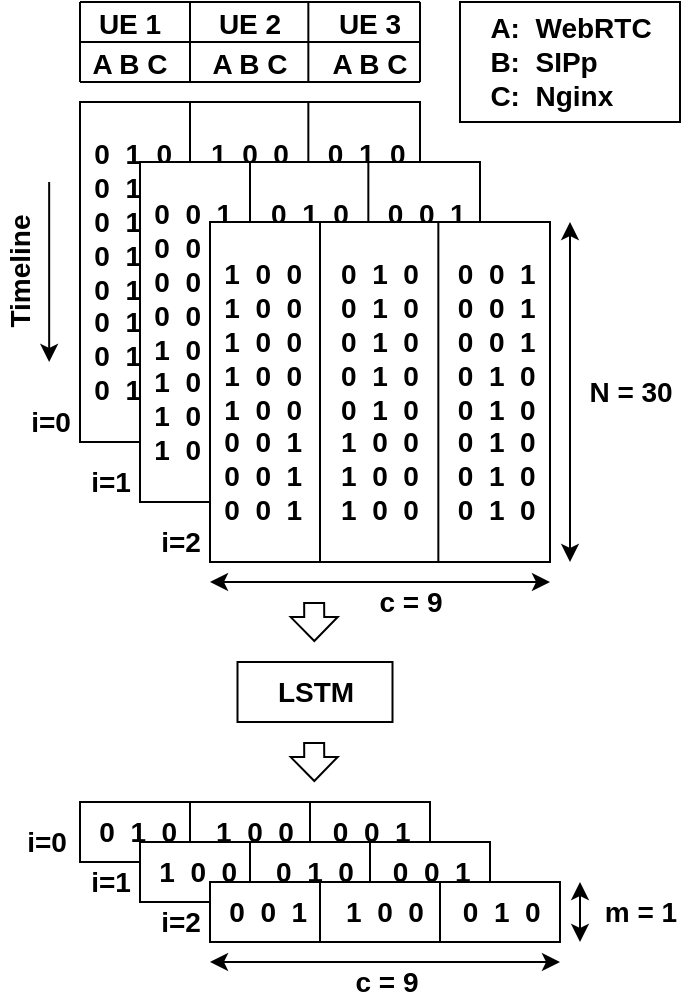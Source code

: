 <mxfile version="16.0.3"><diagram id="xD3w5QoNFHMpNcNvKEg1" name="Page-1"><mxGraphModel dx="1049" dy="416" grid="1" gridSize="10" guides="1" tooltips="1" connect="1" arrows="1" fold="1" page="1" pageScale="1" pageWidth="850" pageHeight="1100" math="0" shadow="0"><root><mxCell id="0"/><mxCell id="1" parent="0"/><mxCell id="xb8SasmpWgVfSarhNddj-1" value="&lt;div&gt;&lt;font style=&quot;font-size: 14px&quot;&gt;&lt;b&gt;0&amp;nbsp; 1&amp;nbsp; 0 &amp;nbsp; &amp;nbsp; 1&amp;nbsp; 0&amp;nbsp; 0 &amp;nbsp; &amp;nbsp; 0&amp;nbsp; 1&amp;nbsp; 0&lt;/b&gt;&lt;br&gt;&lt;/font&gt;&lt;/div&gt;&lt;div&gt;&lt;font style=&quot;font-size: 14px&quot;&gt;&lt;b&gt;0&amp;nbsp; 1&amp;nbsp; 0 &amp;nbsp; &amp;nbsp; 1&amp;nbsp; 0&amp;nbsp; 0 &amp;nbsp; &amp;nbsp; 0&amp;nbsp; 1&amp;nbsp; 0&lt;br&gt;&lt;/b&gt;&lt;/font&gt;&lt;/div&gt;&lt;div&gt;&lt;font style=&quot;font-size: 14px&quot;&gt;&lt;b&gt;0&amp;nbsp; 1&amp;nbsp; 0 &amp;nbsp; &amp;nbsp; 1&amp;nbsp; 0&amp;nbsp; 0 &amp;nbsp; &amp;nbsp; 0&amp;nbsp; 1&amp;nbsp; 0&lt;br&gt;&lt;/b&gt;&lt;/font&gt;&lt;/div&gt;&lt;div&gt;&lt;font style=&quot;font-size: 14px&quot;&gt;&lt;b&gt;0&amp;nbsp; 1&amp;nbsp; 0 &amp;nbsp; &amp;nbsp; 0&amp;nbsp; 1&amp;nbsp; 0 &amp;nbsp; &amp;nbsp; 0&amp;nbsp; 0&amp;nbsp; 1&lt;/b&gt;&lt;/font&gt;&lt;/div&gt;&lt;div&gt;&lt;font style=&quot;font-size: 14px&quot;&gt;&lt;b&gt;0&amp;nbsp; 1&amp;nbsp; 0 &amp;nbsp; &amp;nbsp; 0&amp;nbsp; 1&amp;nbsp; 0 &amp;nbsp; &amp;nbsp; 0&amp;nbsp; 0&amp;nbsp; 1&lt;/b&gt;&lt;/font&gt;&lt;/div&gt;&lt;div&gt;&lt;font style=&quot;font-size: 14px&quot;&gt;&lt;b&gt;0&amp;nbsp; 1&amp;nbsp; 0 &amp;nbsp; &amp;nbsp; 0&amp;nbsp; 1&amp;nbsp; 0 &amp;nbsp; &amp;nbsp; 0&amp;nbsp; 0&amp;nbsp; 1&lt;/b&gt;&lt;/font&gt;&lt;/div&gt;&lt;div&gt;&lt;font style=&quot;font-size: 14px&quot;&gt;&lt;b&gt;0&amp;nbsp; 1&amp;nbsp; 0 &amp;nbsp; &amp;nbsp; 0&amp;nbsp; 1&amp;nbsp; 0 &amp;nbsp; &amp;nbsp; 0&amp;nbsp; 0&amp;nbsp; 1&lt;/b&gt;&lt;/font&gt;&lt;/div&gt;&lt;div&gt;&lt;font style=&quot;font-size: 14px&quot;&gt;&lt;b&gt;0&amp;nbsp; 1&amp;nbsp; 0 &amp;nbsp; &amp;nbsp; 0&amp;nbsp; 1&amp;nbsp; 0 &amp;nbsp; &amp;nbsp; 0&amp;nbsp; 0&amp;nbsp; 1&lt;/b&gt;&lt;/font&gt;&lt;/div&gt;" style="whiteSpace=wrap;html=1;aspect=fixed;" vertex="1" parent="1"><mxGeometry x="120" y="160" width="170" height="170" as="geometry"/></mxCell><mxCell id="xb8SasmpWgVfSarhNddj-11" value="" style="endArrow=none;html=1;rounded=0;fontSize=18;" edge="1" parent="1"><mxGeometry width="50" height="50" relative="1" as="geometry"><mxPoint x="120" y="150" as="sourcePoint"/><mxPoint x="290" y="150" as="targetPoint"/></mxGeometry></mxCell><mxCell id="xb8SasmpWgVfSarhNddj-12" value="" style="endArrow=none;html=1;rounded=0;fontSize=18;" edge="1" parent="1"><mxGeometry width="50" height="50" relative="1" as="geometry"><mxPoint x="120" y="130" as="sourcePoint"/><mxPoint x="290" y="130" as="targetPoint"/></mxGeometry></mxCell><mxCell id="xb8SasmpWgVfSarhNddj-13" value="" style="endArrow=none;html=1;rounded=0;fontSize=18;" edge="1" parent="1"><mxGeometry width="50" height="50" relative="1" as="geometry"><mxPoint x="120" y="110" as="sourcePoint"/><mxPoint x="290" y="110" as="targetPoint"/></mxGeometry></mxCell><mxCell id="xb8SasmpWgVfSarhNddj-14" value="" style="endArrow=none;html=1;rounded=0;fontSize=18;" edge="1" parent="1"><mxGeometry width="50" height="50" relative="1" as="geometry"><mxPoint x="120" y="150" as="sourcePoint"/><mxPoint x="120" y="110" as="targetPoint"/></mxGeometry></mxCell><mxCell id="xb8SasmpWgVfSarhNddj-15" value="" style="endArrow=none;html=1;rounded=0;fontSize=18;" edge="1" parent="1"><mxGeometry width="50" height="50" relative="1" as="geometry"><mxPoint x="290.0" y="150" as="sourcePoint"/><mxPoint x="290.0" y="110" as="targetPoint"/></mxGeometry></mxCell><mxCell id="xb8SasmpWgVfSarhNddj-16" value="&lt;b&gt;&lt;font style=&quot;font-size: 14px&quot;&gt;UE 1&lt;/font&gt;&lt;/b&gt;" style="text;html=1;strokeColor=none;fillColor=none;align=center;verticalAlign=middle;whiteSpace=wrap;rounded=0;fontSize=18;" vertex="1" parent="1"><mxGeometry x="125" y="110" width="40" height="20" as="geometry"/></mxCell><mxCell id="xb8SasmpWgVfSarhNddj-17" value="&lt;b&gt;&lt;font style=&quot;font-size: 14px&quot;&gt;UE 2&lt;br&gt;&lt;/font&gt;&lt;/b&gt;" style="text;html=1;strokeColor=none;fillColor=none;align=center;verticalAlign=middle;whiteSpace=wrap;rounded=0;fontSize=18;" vertex="1" parent="1"><mxGeometry x="185" y="110" width="40" height="20" as="geometry"/></mxCell><mxCell id="xb8SasmpWgVfSarhNddj-18" value="&lt;b&gt;&lt;font style=&quot;font-size: 14px&quot;&gt;UE 3&lt;br&gt;&lt;/font&gt;&lt;/b&gt;" style="text;html=1;strokeColor=none;fillColor=none;align=center;verticalAlign=middle;whiteSpace=wrap;rounded=0;fontSize=18;" vertex="1" parent="1"><mxGeometry x="245" y="110" width="40" height="20" as="geometry"/></mxCell><mxCell id="xb8SasmpWgVfSarhNddj-20" value="&lt;b&gt;&lt;font style=&quot;font-size: 14px&quot;&gt;A B C&lt;/font&gt;&lt;/b&gt;" style="text;html=1;strokeColor=none;fillColor=none;align=center;verticalAlign=middle;whiteSpace=wrap;rounded=0;fontSize=18;" vertex="1" parent="1"><mxGeometry x="115" y="130" width="60" height="20" as="geometry"/></mxCell><mxCell id="xb8SasmpWgVfSarhNddj-21" value="&lt;b&gt;&lt;font style=&quot;font-size: 14px&quot;&gt;A B C&lt;/font&gt;&lt;/b&gt;" style="text;html=1;strokeColor=none;fillColor=none;align=center;verticalAlign=middle;whiteSpace=wrap;rounded=0;fontSize=18;" vertex="1" parent="1"><mxGeometry x="175" y="130" width="60" height="20" as="geometry"/></mxCell><mxCell id="xb8SasmpWgVfSarhNddj-23" value="&lt;b&gt;&lt;font style=&quot;font-size: 14px&quot;&gt;A B C&lt;/font&gt;&lt;/b&gt;" style="text;html=1;strokeColor=none;fillColor=none;align=center;verticalAlign=middle;whiteSpace=wrap;rounded=0;fontSize=18;" vertex="1" parent="1"><mxGeometry x="235" y="130" width="60" height="20" as="geometry"/></mxCell><mxCell id="xb8SasmpWgVfSarhNddj-30" value="" style="endArrow=none;html=1;rounded=0;fontSize=14;" edge="1" parent="1"><mxGeometry width="50" height="50" relative="1" as="geometry"><mxPoint x="175" y="150" as="sourcePoint"/><mxPoint x="175" y="110" as="targetPoint"/></mxGeometry></mxCell><mxCell id="xb8SasmpWgVfSarhNddj-31" value="" style="endArrow=none;html=1;rounded=0;fontSize=14;" edge="1" parent="1"><mxGeometry width="50" height="50" relative="1" as="geometry"><mxPoint x="175" y="330" as="sourcePoint"/><mxPoint x="175" y="160" as="targetPoint"/></mxGeometry></mxCell><mxCell id="xb8SasmpWgVfSarhNddj-32" value="" style="endArrow=none;html=1;rounded=0;fontSize=14;" edge="1" parent="1"><mxGeometry width="50" height="50" relative="1" as="geometry"><mxPoint x="234.17" y="330.0" as="sourcePoint"/><mxPoint x="234.17" y="160" as="targetPoint"/></mxGeometry></mxCell><mxCell id="xb8SasmpWgVfSarhNddj-33" value="" style="endArrow=none;html=1;rounded=0;fontSize=14;" edge="1" parent="1"><mxGeometry width="50" height="50" relative="1" as="geometry"><mxPoint x="234.17" y="150" as="sourcePoint"/><mxPoint x="234.17" y="110" as="targetPoint"/></mxGeometry></mxCell><mxCell id="xb8SasmpWgVfSarhNddj-36" value="&lt;div&gt;&lt;font style=&quot;font-size: 14px&quot;&gt;&lt;b&gt;0&amp;nbsp; 0&amp;nbsp; 1 &amp;nbsp; &amp;nbsp; 0&amp;nbsp; 1&amp;nbsp; 0 &amp;nbsp; &amp;nbsp; 0&amp;nbsp; 0&amp;nbsp; 1&lt;/b&gt;&lt;br&gt;&lt;/font&gt;&lt;/div&gt;&lt;div&gt;&lt;font style=&quot;font-size: 14px&quot;&gt;&lt;b&gt;0&amp;nbsp; 0&amp;nbsp; 1 &amp;nbsp; &amp;nbsp; 0&amp;nbsp; 1&amp;nbsp; 0 &amp;nbsp; &amp;nbsp; 0&amp;nbsp; 0&amp;nbsp; 1&lt;/b&gt;&lt;/font&gt;&lt;/div&gt;&lt;div&gt;&lt;font style=&quot;font-size: 14px&quot;&gt;&lt;b&gt;0&amp;nbsp; 0&amp;nbsp; 1 &amp;nbsp; &amp;nbsp; 0&amp;nbsp; 1&amp;nbsp; 0 &amp;nbsp; &amp;nbsp; 0&amp;nbsp; 0&amp;nbsp; 1&lt;/b&gt;&lt;/font&gt;&lt;/div&gt;&lt;div&gt;&lt;font style=&quot;font-size: 14px&quot;&gt;&lt;b&gt;0&amp;nbsp; 0&amp;nbsp; 1 &amp;nbsp; &amp;nbsp; 0&amp;nbsp; 1&amp;nbsp; 0 &amp;nbsp; &amp;nbsp; 0&amp;nbsp; 0&amp;nbsp; 1&lt;/b&gt;&lt;/font&gt;&lt;/div&gt;&lt;div&gt;&lt;font style=&quot;font-size: 14px&quot;&gt;&lt;b&gt;1&amp;nbsp; 0&amp;nbsp; 0 &amp;nbsp; &amp;nbsp; 0&amp;nbsp; 1&amp;nbsp; 0 &amp;nbsp; &amp;nbsp; 0&amp;nbsp; 0&amp;nbsp; 1&lt;/b&gt;&lt;/font&gt;&lt;/div&gt;&lt;div&gt;&lt;font style=&quot;font-size: 14px&quot;&gt;&lt;b&gt;1&amp;nbsp; 0&amp;nbsp; 0 &amp;nbsp; &amp;nbsp; 0&amp;nbsp; 1&amp;nbsp; 0 &amp;nbsp; &amp;nbsp; 0&amp;nbsp; 0&amp;nbsp; 1&lt;/b&gt;&lt;/font&gt;&lt;/div&gt;&lt;div&gt;&lt;font style=&quot;font-size: 14px&quot;&gt;&lt;b&gt;1&amp;nbsp; 0&amp;nbsp; 0 &amp;nbsp; &amp;nbsp; 0&amp;nbsp; 1&amp;nbsp; 0 &amp;nbsp; &amp;nbsp; 0&amp;nbsp; 0&amp;nbsp; 1&lt;/b&gt;&lt;/font&gt;&lt;/div&gt;&lt;div&gt;&lt;font style=&quot;font-size: 14px&quot;&gt;&lt;b&gt;1&amp;nbsp; 0&amp;nbsp; 0 &amp;nbsp; &amp;nbsp; 0&amp;nbsp; 1&amp;nbsp; 0 &amp;nbsp; &amp;nbsp; 0&amp;nbsp; 0&amp;nbsp; 1&lt;/b&gt;&lt;/font&gt;&lt;/div&gt;" style="whiteSpace=wrap;html=1;aspect=fixed;" vertex="1" parent="1"><mxGeometry x="150" y="190" width="170" height="170" as="geometry"/></mxCell><mxCell id="xb8SasmpWgVfSarhNddj-37" value="" style="endArrow=none;html=1;rounded=0;fontSize=14;" edge="1" parent="1"><mxGeometry width="50" height="50" relative="1" as="geometry"><mxPoint x="205" y="360.0" as="sourcePoint"/><mxPoint x="205" y="190" as="targetPoint"/></mxGeometry></mxCell><mxCell id="xb8SasmpWgVfSarhNddj-38" value="" style="endArrow=none;html=1;rounded=0;fontSize=14;" edge="1" parent="1"><mxGeometry width="50" height="50" relative="1" as="geometry"><mxPoint x="264.17" y="360.0" as="sourcePoint"/><mxPoint x="264.17" y="190" as="targetPoint"/></mxGeometry></mxCell><mxCell id="xb8SasmpWgVfSarhNddj-39" value="&lt;div&gt;&lt;font style=&quot;font-size: 14px&quot;&gt;&lt;b&gt;1&amp;nbsp; 0&amp;nbsp; 0 &amp;nbsp; &amp;nbsp; 0&amp;nbsp; 1&amp;nbsp; 0 &amp;nbsp; &amp;nbsp; 0&amp;nbsp; 0&amp;nbsp; 1&lt;/b&gt;&lt;br&gt;&lt;/font&gt;&lt;/div&gt;&lt;div&gt;&lt;font style=&quot;font-size: 14px&quot;&gt;&lt;b&gt;1&amp;nbsp; 0&amp;nbsp; 0 &amp;nbsp; &amp;nbsp; 0&amp;nbsp; 1&amp;nbsp; 0 &amp;nbsp; &amp;nbsp; 0&amp;nbsp; 0&amp;nbsp; 1&lt;/b&gt;&lt;/font&gt;&lt;/div&gt;&lt;div&gt;&lt;font style=&quot;font-size: 14px&quot;&gt;&lt;b&gt;1&amp;nbsp; 0&amp;nbsp; 0 &amp;nbsp; &amp;nbsp; 0&amp;nbsp; 1&amp;nbsp; 0 &amp;nbsp; &amp;nbsp; 0&amp;nbsp; 0&amp;nbsp; 1&lt;/b&gt;&lt;/font&gt;&lt;/div&gt;&lt;div&gt;&lt;font style=&quot;font-size: 14px&quot;&gt;&lt;b&gt;1&amp;nbsp; 0&amp;nbsp; 0 &amp;nbsp; &amp;nbsp; 0&amp;nbsp; 1&amp;nbsp; 0 &amp;nbsp; &amp;nbsp; 0&amp;nbsp; 1&amp;nbsp; 0&lt;br&gt;&lt;/b&gt;&lt;/font&gt;&lt;/div&gt;&lt;div&gt;&lt;font style=&quot;font-size: 14px&quot;&gt;&lt;b&gt;1&amp;nbsp; 0&amp;nbsp; 0 &amp;nbsp; &amp;nbsp; 0&amp;nbsp; 1&amp;nbsp; 0 &amp;nbsp; &amp;nbsp; 0&amp;nbsp; 1&amp;nbsp; 0&lt;br&gt;&lt;/b&gt;&lt;/font&gt;&lt;/div&gt;&lt;div&gt;&lt;font style=&quot;font-size: 14px&quot;&gt;&lt;b&gt;0&amp;nbsp; 0&amp;nbsp; 1 &amp;nbsp; &amp;nbsp; 1&amp;nbsp; 0&amp;nbsp; 0 &amp;nbsp; &amp;nbsp; 0&amp;nbsp; 1&amp;nbsp; 0&lt;br&gt;&lt;/b&gt;&lt;/font&gt;&lt;/div&gt;&lt;div&gt;&lt;font style=&quot;font-size: 14px&quot;&gt;&lt;b&gt;0&amp;nbsp; 0&amp;nbsp; 1 &amp;nbsp; &amp;nbsp; 1&amp;nbsp; 0&amp;nbsp; 0 &amp;nbsp; &amp;nbsp; 0&amp;nbsp; 1&amp;nbsp; 0&lt;br&gt;&lt;/b&gt;&lt;/font&gt;&lt;/div&gt;&lt;div&gt;&lt;font style=&quot;font-size: 14px&quot;&gt;&lt;b&gt;0&amp;nbsp; 0&amp;nbsp; 1 &amp;nbsp; &amp;nbsp; 1&amp;nbsp; 0&amp;nbsp; 0 &amp;nbsp; &amp;nbsp; 0&amp;nbsp; 1&amp;nbsp; 0&lt;br&gt;&lt;/b&gt;&lt;/font&gt;&lt;/div&gt;" style="whiteSpace=wrap;html=1;aspect=fixed;" vertex="1" parent="1"><mxGeometry x="185" y="220" width="170" height="170" as="geometry"/></mxCell><mxCell id="xb8SasmpWgVfSarhNddj-40" value="" style="endArrow=none;html=1;rounded=0;fontSize=14;" edge="1" parent="1"><mxGeometry width="50" height="50" relative="1" as="geometry"><mxPoint x="240" y="390.0" as="sourcePoint"/><mxPoint x="240" y="220" as="targetPoint"/></mxGeometry></mxCell><mxCell id="xb8SasmpWgVfSarhNddj-41" value="" style="endArrow=none;html=1;rounded=0;fontSize=14;" edge="1" parent="1"><mxGeometry width="50" height="50" relative="1" as="geometry"><mxPoint x="299.17" y="390.0" as="sourcePoint"/><mxPoint x="299.17" y="220" as="targetPoint"/></mxGeometry></mxCell><mxCell id="xb8SasmpWgVfSarhNddj-42" value="" style="endArrow=classic;startArrow=classic;html=1;rounded=0;fontSize=18;" edge="1" parent="1"><mxGeometry width="50" height="50" relative="1" as="geometry"><mxPoint x="365" y="390" as="sourcePoint"/><mxPoint x="365" y="220" as="targetPoint"/></mxGeometry></mxCell><mxCell id="xb8SasmpWgVfSarhNddj-43" value="" style="endArrow=classic;startArrow=classic;html=1;rounded=0;fontSize=18;" edge="1" parent="1"><mxGeometry width="50" height="50" relative="1" as="geometry"><mxPoint x="185" y="400" as="sourcePoint"/><mxPoint x="355" y="400" as="targetPoint"/></mxGeometry></mxCell><mxCell id="xb8SasmpWgVfSarhNddj-46" value="&lt;div&gt;&lt;font style=&quot;font-size: 14px&quot;&gt;&lt;b&gt;0&amp;nbsp; 1&amp;nbsp; 0 &amp;nbsp; &amp;nbsp; 1&amp;nbsp; 0&amp;nbsp; 0 &amp;nbsp; &amp;nbsp; 0&amp;nbsp; 0&amp;nbsp; 1&lt;/b&gt;&lt;br&gt;&lt;/font&gt;&lt;/div&gt;" style="rounded=0;whiteSpace=wrap;html=1;fontSize=14;" vertex="1" parent="1"><mxGeometry x="120" y="510" width="175" height="30" as="geometry"/></mxCell><mxCell id="xb8SasmpWgVfSarhNddj-48" value="" style="endArrow=none;html=1;rounded=0;fontSize=14;" edge="1" parent="1"><mxGeometry width="50" height="50" relative="1" as="geometry"><mxPoint x="175" y="540" as="sourcePoint"/><mxPoint x="175" y="510" as="targetPoint"/></mxGeometry></mxCell><mxCell id="xb8SasmpWgVfSarhNddj-49" value="" style="endArrow=none;html=1;rounded=0;fontSize=14;" edge="1" parent="1"><mxGeometry width="50" height="50" relative="1" as="geometry"><mxPoint x="235" y="540" as="sourcePoint"/><mxPoint x="235" y="510" as="targetPoint"/></mxGeometry></mxCell><mxCell id="xb8SasmpWgVfSarhNddj-51" value="&lt;div&gt;&lt;font style=&quot;font-size: 14px&quot;&gt;&lt;b&gt;1&amp;nbsp; 0&amp;nbsp; 0 &amp;nbsp; &amp;nbsp; 0&amp;nbsp; 1&amp;nbsp; 0 &amp;nbsp; &amp;nbsp; 0&amp;nbsp; 0&amp;nbsp; 1&lt;/b&gt;&lt;br&gt;&lt;/font&gt;&lt;/div&gt;" style="rounded=0;whiteSpace=wrap;html=1;fontSize=14;" vertex="1" parent="1"><mxGeometry x="150" y="530" width="175" height="30" as="geometry"/></mxCell><mxCell id="xb8SasmpWgVfSarhNddj-52" value="" style="endArrow=none;html=1;rounded=0;fontSize=14;" edge="1" parent="1"><mxGeometry width="50" height="50" relative="1" as="geometry"><mxPoint x="205" y="560" as="sourcePoint"/><mxPoint x="205" y="530" as="targetPoint"/></mxGeometry></mxCell><mxCell id="xb8SasmpWgVfSarhNddj-53" value="" style="endArrow=none;html=1;rounded=0;fontSize=14;" edge="1" parent="1"><mxGeometry width="50" height="50" relative="1" as="geometry"><mxPoint x="265" y="560" as="sourcePoint"/><mxPoint x="265" y="530" as="targetPoint"/></mxGeometry></mxCell><mxCell id="xb8SasmpWgVfSarhNddj-54" value="&lt;div&gt;&lt;font style=&quot;font-size: 14px&quot;&gt;&lt;b&gt;0&amp;nbsp; 0&amp;nbsp; 1 &amp;nbsp; &amp;nbsp; 1&amp;nbsp; 0&amp;nbsp; 0 &amp;nbsp; &amp;nbsp; 0&amp;nbsp; 1&amp;nbsp; 0&lt;/b&gt;&lt;br&gt;&lt;/font&gt;&lt;/div&gt;" style="rounded=0;whiteSpace=wrap;html=1;fontSize=14;" vertex="1" parent="1"><mxGeometry x="185" y="550" width="175" height="30" as="geometry"/></mxCell><mxCell id="xb8SasmpWgVfSarhNddj-55" value="" style="endArrow=none;html=1;rounded=0;fontSize=14;" edge="1" parent="1"><mxGeometry width="50" height="50" relative="1" as="geometry"><mxPoint x="240" y="580" as="sourcePoint"/><mxPoint x="240" y="550" as="targetPoint"/></mxGeometry></mxCell><mxCell id="xb8SasmpWgVfSarhNddj-56" value="" style="endArrow=none;html=1;rounded=0;fontSize=14;" edge="1" parent="1"><mxGeometry width="50" height="50" relative="1" as="geometry"><mxPoint x="300" y="580" as="sourcePoint"/><mxPoint x="300" y="550" as="targetPoint"/></mxGeometry></mxCell><mxCell id="xb8SasmpWgVfSarhNddj-57" value="" style="endArrow=classic;startArrow=classic;html=1;rounded=0;fontSize=18;" edge="1" parent="1"><mxGeometry width="50" height="50" relative="1" as="geometry"><mxPoint x="185" y="590" as="sourcePoint"/><mxPoint x="360" y="590" as="targetPoint"/></mxGeometry></mxCell><mxCell id="xb8SasmpWgVfSarhNddj-58" value="" style="endArrow=classic;startArrow=classic;html=1;rounded=0;fontSize=18;" edge="1" parent="1"><mxGeometry width="50" height="50" relative="1" as="geometry"><mxPoint x="370" y="580" as="sourcePoint"/><mxPoint x="370" y="550" as="targetPoint"/></mxGeometry></mxCell><mxCell id="xb8SasmpWgVfSarhNddj-59" value="&lt;b&gt;LSTM&lt;/b&gt;" style="rounded=0;whiteSpace=wrap;html=1;fontSize=14;" vertex="1" parent="1"><mxGeometry x="198.75" y="440" width="77.5" height="30" as="geometry"/></mxCell><mxCell id="xb8SasmpWgVfSarhNddj-63" value="" style="shape=flexArrow;endArrow=classic;html=1;rounded=0;fontSize=14;endWidth=12.5;endSize=3.667;" edge="1" parent="1"><mxGeometry width="50" height="50" relative="1" as="geometry"><mxPoint x="237.08" y="410" as="sourcePoint"/><mxPoint x="237.16" y="430" as="targetPoint"/></mxGeometry></mxCell><mxCell id="xb8SasmpWgVfSarhNddj-64" value="" style="shape=flexArrow;endArrow=classic;html=1;rounded=0;fontSize=14;endWidth=12.5;endSize=3.667;" edge="1" parent="1"><mxGeometry width="50" height="50" relative="1" as="geometry"><mxPoint x="237.08" y="480" as="sourcePoint"/><mxPoint x="237.16" y="500" as="targetPoint"/></mxGeometry></mxCell><mxCell id="xb8SasmpWgVfSarhNddj-66" value="" style="rounded=0;whiteSpace=wrap;html=1;fontSize=14;align=left;" vertex="1" parent="1"><mxGeometry x="310" y="110" width="110" height="60" as="geometry"/></mxCell><mxCell id="xb8SasmpWgVfSarhNddj-67" value="&lt;div align=&quot;left&quot;&gt;&lt;b&gt;A:&amp;nbsp; WebRTC&lt;/b&gt;&lt;/div&gt;&lt;div align=&quot;left&quot;&gt;&lt;b&gt;B:&amp;nbsp; SIPp&lt;br&gt;&lt;/b&gt;&lt;/div&gt;&lt;div align=&quot;left&quot;&gt;&lt;b&gt;C:&amp;nbsp; Nginx&lt;/b&gt;&lt;/div&gt;" style="text;html=1;strokeColor=none;fillColor=none;align=center;verticalAlign=middle;whiteSpace=wrap;rounded=0;fontSize=14;" vertex="1" parent="1"><mxGeometry x="317.5" y="110" width="95" height="60" as="geometry"/></mxCell><mxCell id="xb8SasmpWgVfSarhNddj-68" value="&lt;b&gt;N = 30&lt;/b&gt;" style="text;html=1;align=center;verticalAlign=middle;resizable=0;points=[];autosize=1;strokeColor=none;fillColor=none;fontSize=14;" vertex="1" parent="1"><mxGeometry x="365" y="295" width="60" height="20" as="geometry"/></mxCell><mxCell id="xb8SasmpWgVfSarhNddj-69" value="&lt;b&gt;c = 9&lt;br&gt;&lt;/b&gt;" style="text;html=1;align=center;verticalAlign=middle;resizable=0;points=[];autosize=1;strokeColor=none;fillColor=none;fontSize=14;" vertex="1" parent="1"><mxGeometry x="260" y="400" width="50" height="20" as="geometry"/></mxCell><mxCell id="xb8SasmpWgVfSarhNddj-70" value="&lt;b&gt;c = 9&lt;br&gt;&lt;/b&gt;" style="text;html=1;align=center;verticalAlign=middle;resizable=0;points=[];autosize=1;strokeColor=none;fillColor=none;fontSize=14;" vertex="1" parent="1"><mxGeometry x="247.5" y="590" width="50" height="20" as="geometry"/></mxCell><mxCell id="xb8SasmpWgVfSarhNddj-71" value="&lt;b&gt;m = 1&lt;/b&gt;" style="text;html=1;align=center;verticalAlign=middle;resizable=0;points=[];autosize=1;strokeColor=none;fillColor=none;fontSize=14;" vertex="1" parent="1"><mxGeometry x="375" y="555" width="50" height="20" as="geometry"/></mxCell><mxCell id="xb8SasmpWgVfSarhNddj-72" value="&lt;b&gt;i=0&lt;/b&gt;" style="text;html=1;align=center;verticalAlign=middle;resizable=0;points=[];autosize=1;strokeColor=none;fillColor=none;fontSize=14;" vertex="1" parent="1"><mxGeometry x="85" y="310" width="40" height="20" as="geometry"/></mxCell><mxCell id="xb8SasmpWgVfSarhNddj-73" value="&lt;b&gt;i=1&lt;/b&gt;" style="text;html=1;align=center;verticalAlign=middle;resizable=0;points=[];autosize=1;strokeColor=none;fillColor=none;fontSize=14;" vertex="1" parent="1"><mxGeometry x="115" y="340" width="40" height="20" as="geometry"/></mxCell><mxCell id="xb8SasmpWgVfSarhNddj-74" value="&lt;b&gt;i=2&lt;/b&gt;" style="text;html=1;align=center;verticalAlign=middle;resizable=0;points=[];autosize=1;strokeColor=none;fillColor=none;fontSize=14;" vertex="1" parent="1"><mxGeometry x="150" y="370" width="40" height="20" as="geometry"/></mxCell><mxCell id="xb8SasmpWgVfSarhNddj-75" value="&lt;b&gt;i=0&lt;/b&gt;" style="text;html=1;align=center;verticalAlign=middle;resizable=0;points=[];autosize=1;strokeColor=none;fillColor=none;fontSize=14;" vertex="1" parent="1"><mxGeometry x="82.5" y="520" width="40" height="20" as="geometry"/></mxCell><mxCell id="xb8SasmpWgVfSarhNddj-76" value="&lt;b&gt;i=1&lt;/b&gt;" style="text;html=1;align=center;verticalAlign=middle;resizable=0;points=[];autosize=1;strokeColor=none;fillColor=none;fontSize=14;" vertex="1" parent="1"><mxGeometry x="115" y="540" width="40" height="20" as="geometry"/></mxCell><mxCell id="xb8SasmpWgVfSarhNddj-77" value="&lt;b&gt;i=2&lt;/b&gt;" style="text;html=1;align=center;verticalAlign=middle;resizable=0;points=[];autosize=1;strokeColor=none;fillColor=none;fontSize=14;" vertex="1" parent="1"><mxGeometry x="150" y="560" width="40" height="20" as="geometry"/></mxCell><mxCell id="xb8SasmpWgVfSarhNddj-78" value="" style="endArrow=classic;html=1;rounded=0;fontSize=14;" edge="1" parent="1"><mxGeometry width="50" height="50" relative="1" as="geometry"><mxPoint x="104.58" y="200" as="sourcePoint"/><mxPoint x="104.58" y="290" as="targetPoint"/></mxGeometry></mxCell><mxCell id="xb8SasmpWgVfSarhNddj-79" value="&lt;b&gt;Timeline&lt;/b&gt;" style="text;html=1;align=center;verticalAlign=middle;resizable=0;points=[];autosize=1;strokeColor=none;fillColor=none;fontSize=14;rotation=-90;" vertex="1" parent="1"><mxGeometry x="55" y="235" width="70" height="20" as="geometry"/></mxCell></root></mxGraphModel></diagram></mxfile>